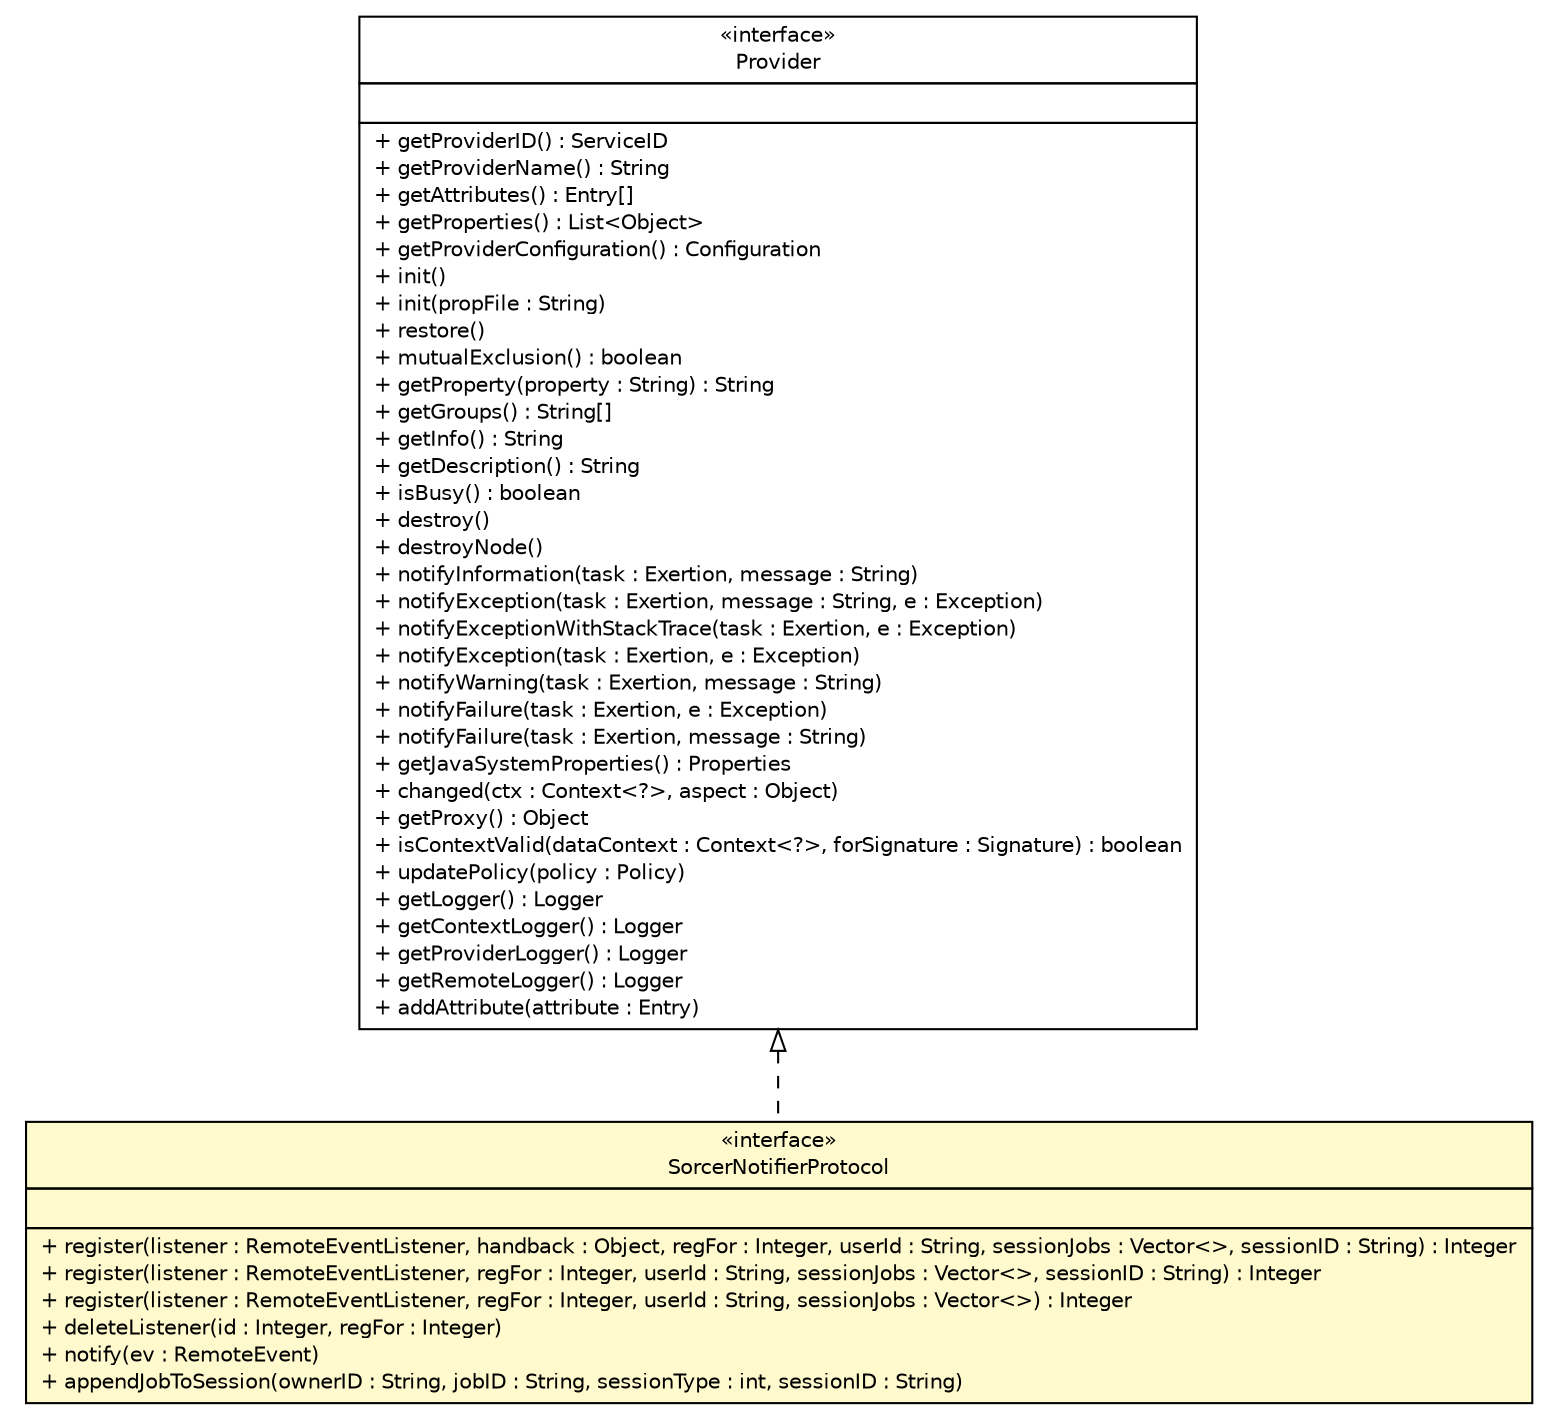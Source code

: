 #!/usr/local/bin/dot
#
# Class diagram 
# Generated by UMLGraph version R5_6 (http://www.umlgraph.org/)
#

digraph G {
	edge [fontname="Helvetica",fontsize=10,labelfontname="Helvetica",labelfontsize=10];
	node [fontname="Helvetica",fontsize=10,shape=plaintext];
	nodesep=0.25;
	ranksep=0.5;
	// sorcer.core.SorcerNotifierProtocol
	c515169 [label=<<table title="sorcer.core.SorcerNotifierProtocol" border="0" cellborder="1" cellspacing="0" cellpadding="2" port="p" bgcolor="lemonChiffon" href="./SorcerNotifierProtocol.html">
		<tr><td><table border="0" cellspacing="0" cellpadding="1">
<tr><td align="center" balign="center"> &#171;interface&#187; </td></tr>
<tr><td align="center" balign="center"> SorcerNotifierProtocol </td></tr>
		</table></td></tr>
		<tr><td><table border="0" cellspacing="0" cellpadding="1">
<tr><td align="left" balign="left">  </td></tr>
		</table></td></tr>
		<tr><td><table border="0" cellspacing="0" cellpadding="1">
<tr><td align="left" balign="left"> + register(listener : RemoteEventListener, handback : Object, regFor : Integer, userId : String, sessionJobs : Vector&lt;&gt;, sessionID : String) : Integer </td></tr>
<tr><td align="left" balign="left"> + register(listener : RemoteEventListener, regFor : Integer, userId : String, sessionJobs : Vector&lt;&gt;, sessionID : String) : Integer </td></tr>
<tr><td align="left" balign="left"> + register(listener : RemoteEventListener, regFor : Integer, userId : String, sessionJobs : Vector&lt;&gt;) : Integer </td></tr>
<tr><td align="left" balign="left"> + deleteListener(id : Integer, regFor : Integer) </td></tr>
<tr><td align="left" balign="left"> + notify(ev : RemoteEvent) </td></tr>
<tr><td align="left" balign="left"> + appendJobToSession(ownerID : String, jobID : String, sessionType : int, sessionID : String) </td></tr>
		</table></td></tr>
		</table>>, URL="./SorcerNotifierProtocol.html", fontname="Helvetica", fontcolor="black", fontsize=10.0];
	// sorcer.core.provider.Provider
	c515417 [label=<<table title="sorcer.core.provider.Provider" border="0" cellborder="1" cellspacing="0" cellpadding="2" port="p" href="./provider/Provider.html">
		<tr><td><table border="0" cellspacing="0" cellpadding="1">
<tr><td align="center" balign="center"> &#171;interface&#187; </td></tr>
<tr><td align="center" balign="center"> Provider </td></tr>
		</table></td></tr>
		<tr><td><table border="0" cellspacing="0" cellpadding="1">
<tr><td align="left" balign="left">  </td></tr>
		</table></td></tr>
		<tr><td><table border="0" cellspacing="0" cellpadding="1">
<tr><td align="left" balign="left"> + getProviderID() : ServiceID </td></tr>
<tr><td align="left" balign="left"> + getProviderName() : String </td></tr>
<tr><td align="left" balign="left"> + getAttributes() : Entry[] </td></tr>
<tr><td align="left" balign="left"> + getProperties() : List&lt;Object&gt; </td></tr>
<tr><td align="left" balign="left"> + getProviderConfiguration() : Configuration </td></tr>
<tr><td align="left" balign="left"> + init() </td></tr>
<tr><td align="left" balign="left"> + init(propFile : String) </td></tr>
<tr><td align="left" balign="left"> + restore() </td></tr>
<tr><td align="left" balign="left"> + mutualExclusion() : boolean </td></tr>
<tr><td align="left" balign="left"> + getProperty(property : String) : String </td></tr>
<tr><td align="left" balign="left"> + getGroups() : String[] </td></tr>
<tr><td align="left" balign="left"> + getInfo() : String </td></tr>
<tr><td align="left" balign="left"> + getDescription() : String </td></tr>
<tr><td align="left" balign="left"> + isBusy() : boolean </td></tr>
<tr><td align="left" balign="left"> + destroy() </td></tr>
<tr><td align="left" balign="left"> + destroyNode() </td></tr>
<tr><td align="left" balign="left"> + notifyInformation(task : Exertion, message : String) </td></tr>
<tr><td align="left" balign="left"> + notifyException(task : Exertion, message : String, e : Exception) </td></tr>
<tr><td align="left" balign="left"> + notifyExceptionWithStackTrace(task : Exertion, e : Exception) </td></tr>
<tr><td align="left" balign="left"> + notifyException(task : Exertion, e : Exception) </td></tr>
<tr><td align="left" balign="left"> + notifyWarning(task : Exertion, message : String) </td></tr>
<tr><td align="left" balign="left"> + notifyFailure(task : Exertion, e : Exception) </td></tr>
<tr><td align="left" balign="left"> + notifyFailure(task : Exertion, message : String) </td></tr>
<tr><td align="left" balign="left"> + getJavaSystemProperties() : Properties </td></tr>
<tr><td align="left" balign="left"> + changed(ctx : Context&lt;?&gt;, aspect : Object) </td></tr>
<tr><td align="left" balign="left"> + getProxy() : Object </td></tr>
<tr><td align="left" balign="left"> + isContextValid(dataContext : Context&lt;?&gt;, forSignature : Signature) : boolean </td></tr>
<tr><td align="left" balign="left"> + updatePolicy(policy : Policy) </td></tr>
<tr><td align="left" balign="left"> + getLogger() : Logger </td></tr>
<tr><td align="left" balign="left"> + getContextLogger() : Logger </td></tr>
<tr><td align="left" balign="left"> + getProviderLogger() : Logger </td></tr>
<tr><td align="left" balign="left"> + getRemoteLogger() : Logger </td></tr>
<tr><td align="left" balign="left"> + addAttribute(attribute : Entry) </td></tr>
		</table></td></tr>
		</table>>, URL="./provider/Provider.html", fontname="Helvetica", fontcolor="black", fontsize=10.0];
	//sorcer.core.SorcerNotifierProtocol implements sorcer.core.provider.Provider
	c515417:p -> c515169:p [dir=back,arrowtail=empty,style=dashed];
}


